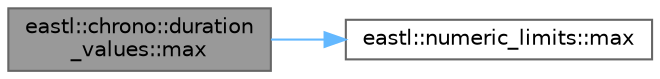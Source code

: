 digraph "eastl::chrono::duration_values::max"
{
 // LATEX_PDF_SIZE
  bgcolor="transparent";
  edge [fontname=Helvetica,fontsize=10,labelfontname=Helvetica,labelfontsize=10];
  node [fontname=Helvetica,fontsize=10,shape=box,height=0.2,width=0.4];
  rankdir="LR";
  Node1 [id="Node000001",label="eastl::chrono::duration\l_values::max",height=0.2,width=0.4,color="gray40", fillcolor="grey60", style="filled", fontcolor="black",tooltip=" "];
  Node1 -> Node2 [id="edge1_Node000001_Node000002",color="steelblue1",style="solid",tooltip=" "];
  Node2 [id="Node000002",label="eastl::numeric_limits::max",height=0.2,width=0.4,color="grey40", fillcolor="white", style="filled",URL="$classeastl_1_1numeric__limits.html#a8192879def06192b5d8014b98be90fdb",tooltip=" "];
}
